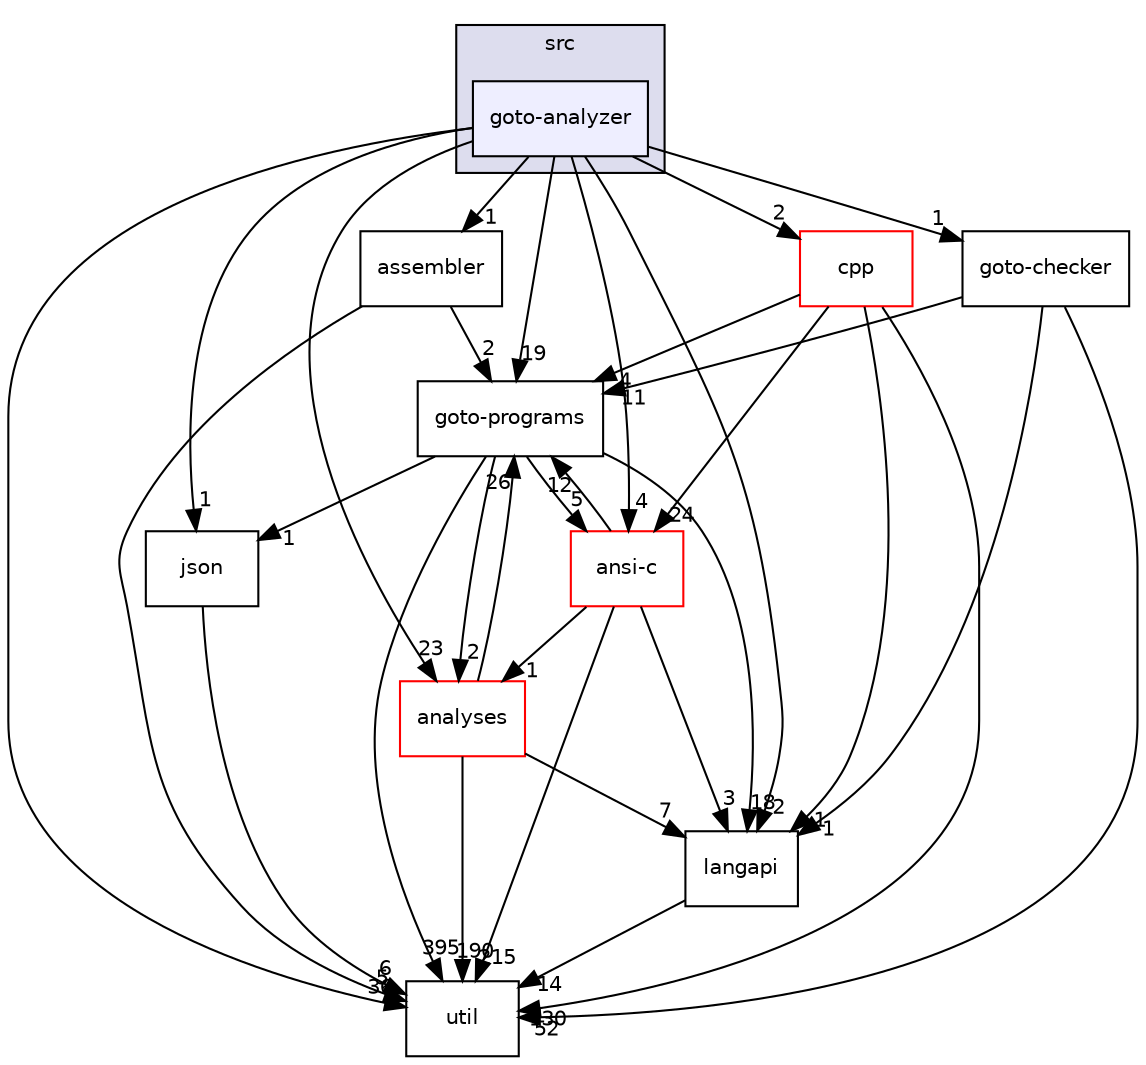 digraph "/home/runner/work/cbmc-documentation/cbmc-documentation/src/goto-analyzer" {
  bgcolor=transparent;
  compound=true
  node [ fontsize="10", fontname="Helvetica"];
  edge [ labelfontsize="10", labelfontname="Helvetica"];
  subgraph clusterdir_68267d1309a1af8e8297ef4c3efbcdba {
    graph [ bgcolor="#ddddee", pencolor="black", label="src" fontname="Helvetica", fontsize="10", URL="dir_68267d1309a1af8e8297ef4c3efbcdba.html"]
  dir_385c4399c8889e5ac3e0b8cac1b85f9e [shape=box, label="goto-analyzer", style="filled", fillcolor="#eeeeff", pencolor="black", URL="dir_385c4399c8889e5ac3e0b8cac1b85f9e.html"];
  }
  dir_b7878ad5ecbf2506f4125b9d34c97e45 [shape=box label="util" URL="dir_b7878ad5ecbf2506f4125b9d34c97e45.html"];
  dir_da4c9dd239018fe26269ba2e1cf7c9a1 [shape=box label="json" URL="dir_da4c9dd239018fe26269ba2e1cf7c9a1.html"];
  dir_807c5b2c83e0c14a10083f60cf67ca05 [shape=box label="goto-programs" URL="dir_807c5b2c83e0c14a10083f60cf67ca05.html"];
  dir_245199dd16b1f3757d78c9dc7747589d [shape=box label="langapi" URL="dir_245199dd16b1f3757d78c9dc7747589d.html"];
  dir_f88182c44268ef6b082d02d66ccc5f99 [shape=box label="ansi-c" color="red" URL="dir_f88182c44268ef6b082d02d66ccc5f99.html"];
  dir_d01cd18d7c243e1a03923a469af6c29b [shape=box label="assembler" URL="dir_d01cd18d7c243e1a03923a469af6c29b.html"];
  dir_647f57bb6fbe01dbee6443af3bb1115a [shape=box label="goto-checker" URL="dir_647f57bb6fbe01dbee6443af3bb1115a.html"];
  dir_ba7b98ca4ba342c6303fef7df3e3d6c7 [shape=box label="analyses" color="red" URL="dir_ba7b98ca4ba342c6303fef7df3e3d6c7.html"];
  dir_dfdbda394c3f7a3aa55229f33a559c41 [shape=box label="cpp" color="red" URL="dir_dfdbda394c3f7a3aa55229f33a559c41.html"];
  dir_385c4399c8889e5ac3e0b8cac1b85f9e->dir_b7878ad5ecbf2506f4125b9d34c97e45 [headlabel="36", labeldistance=1.5 headhref="dir_000021_000036.html"];
  dir_385c4399c8889e5ac3e0b8cac1b85f9e->dir_da4c9dd239018fe26269ba2e1cf7c9a1 [headlabel="1", labeldistance=1.5 headhref="dir_000021_000029.html"];
  dir_385c4399c8889e5ac3e0b8cac1b85f9e->dir_807c5b2c83e0c14a10083f60cf67ca05 [headlabel="19", labeldistance=1.5 headhref="dir_000021_000026.html"];
  dir_385c4399c8889e5ac3e0b8cac1b85f9e->dir_245199dd16b1f3757d78c9dc7747589d [headlabel="2", labeldistance=1.5 headhref="dir_000021_000030.html"];
  dir_385c4399c8889e5ac3e0b8cac1b85f9e->dir_f88182c44268ef6b082d02d66ccc5f99 [headlabel="4", labeldistance=1.5 headhref="dir_000021_000016.html"];
  dir_385c4399c8889e5ac3e0b8cac1b85f9e->dir_d01cd18d7c243e1a03923a469af6c29b [headlabel="1", labeldistance=1.5 headhref="dir_000021_000017.html"];
  dir_385c4399c8889e5ac3e0b8cac1b85f9e->dir_647f57bb6fbe01dbee6443af3bb1115a [headlabel="1", labeldistance=1.5 headhref="dir_000021_000023.html"];
  dir_385c4399c8889e5ac3e0b8cac1b85f9e->dir_ba7b98ca4ba342c6303fef7df3e3d6c7 [headlabel="23", labeldistance=1.5 headhref="dir_000021_000015.html"];
  dir_385c4399c8889e5ac3e0b8cac1b85f9e->dir_dfdbda394c3f7a3aa55229f33a559c41 [headlabel="2", labeldistance=1.5 headhref="dir_000021_000020.html"];
  dir_da4c9dd239018fe26269ba2e1cf7c9a1->dir_b7878ad5ecbf2506f4125b9d34c97e45 [headlabel="6", labeldistance=1.5 headhref="dir_000029_000036.html"];
  dir_807c5b2c83e0c14a10083f60cf67ca05->dir_b7878ad5ecbf2506f4125b9d34c97e45 [headlabel="395", labeldistance=1.5 headhref="dir_000026_000036.html"];
  dir_807c5b2c83e0c14a10083f60cf67ca05->dir_da4c9dd239018fe26269ba2e1cf7c9a1 [headlabel="1", labeldistance=1.5 headhref="dir_000026_000029.html"];
  dir_807c5b2c83e0c14a10083f60cf67ca05->dir_245199dd16b1f3757d78c9dc7747589d [headlabel="18", labeldistance=1.5 headhref="dir_000026_000030.html"];
  dir_807c5b2c83e0c14a10083f60cf67ca05->dir_f88182c44268ef6b082d02d66ccc5f99 [headlabel="5", labeldistance=1.5 headhref="dir_000026_000016.html"];
  dir_807c5b2c83e0c14a10083f60cf67ca05->dir_ba7b98ca4ba342c6303fef7df3e3d6c7 [headlabel="2", labeldistance=1.5 headhref="dir_000026_000015.html"];
  dir_245199dd16b1f3757d78c9dc7747589d->dir_b7878ad5ecbf2506f4125b9d34c97e45 [headlabel="14", labeldistance=1.5 headhref="dir_000030_000036.html"];
  dir_f88182c44268ef6b082d02d66ccc5f99->dir_b7878ad5ecbf2506f4125b9d34c97e45 [headlabel="215", labeldistance=1.5 headhref="dir_000016_000036.html"];
  dir_f88182c44268ef6b082d02d66ccc5f99->dir_807c5b2c83e0c14a10083f60cf67ca05 [headlabel="12", labeldistance=1.5 headhref="dir_000016_000026.html"];
  dir_f88182c44268ef6b082d02d66ccc5f99->dir_245199dd16b1f3757d78c9dc7747589d [headlabel="3", labeldistance=1.5 headhref="dir_000016_000030.html"];
  dir_f88182c44268ef6b082d02d66ccc5f99->dir_ba7b98ca4ba342c6303fef7df3e3d6c7 [headlabel="1", labeldistance=1.5 headhref="dir_000016_000015.html"];
  dir_d01cd18d7c243e1a03923a469af6c29b->dir_b7878ad5ecbf2506f4125b9d34c97e45 [headlabel="5", labeldistance=1.5 headhref="dir_000017_000036.html"];
  dir_d01cd18d7c243e1a03923a469af6c29b->dir_807c5b2c83e0c14a10083f60cf67ca05 [headlabel="2", labeldistance=1.5 headhref="dir_000017_000026.html"];
  dir_647f57bb6fbe01dbee6443af3bb1115a->dir_b7878ad5ecbf2506f4125b9d34c97e45 [headlabel="52", labeldistance=1.5 headhref="dir_000023_000036.html"];
  dir_647f57bb6fbe01dbee6443af3bb1115a->dir_807c5b2c83e0c14a10083f60cf67ca05 [headlabel="11", labeldistance=1.5 headhref="dir_000023_000026.html"];
  dir_647f57bb6fbe01dbee6443af3bb1115a->dir_245199dd16b1f3757d78c9dc7747589d [headlabel="1", labeldistance=1.5 headhref="dir_000023_000030.html"];
  dir_ba7b98ca4ba342c6303fef7df3e3d6c7->dir_b7878ad5ecbf2506f4125b9d34c97e45 [headlabel="190", labeldistance=1.5 headhref="dir_000015_000036.html"];
  dir_ba7b98ca4ba342c6303fef7df3e3d6c7->dir_807c5b2c83e0c14a10083f60cf67ca05 [headlabel="26", labeldistance=1.5 headhref="dir_000015_000026.html"];
  dir_ba7b98ca4ba342c6303fef7df3e3d6c7->dir_245199dd16b1f3757d78c9dc7747589d [headlabel="7", labeldistance=1.5 headhref="dir_000015_000030.html"];
  dir_dfdbda394c3f7a3aa55229f33a559c41->dir_b7878ad5ecbf2506f4125b9d34c97e45 [headlabel="130", labeldistance=1.5 headhref="dir_000020_000036.html"];
  dir_dfdbda394c3f7a3aa55229f33a559c41->dir_807c5b2c83e0c14a10083f60cf67ca05 [headlabel="4", labeldistance=1.5 headhref="dir_000020_000026.html"];
  dir_dfdbda394c3f7a3aa55229f33a559c41->dir_245199dd16b1f3757d78c9dc7747589d [headlabel="1", labeldistance=1.5 headhref="dir_000020_000030.html"];
  dir_dfdbda394c3f7a3aa55229f33a559c41->dir_f88182c44268ef6b082d02d66ccc5f99 [headlabel="24", labeldistance=1.5 headhref="dir_000020_000016.html"];
}
